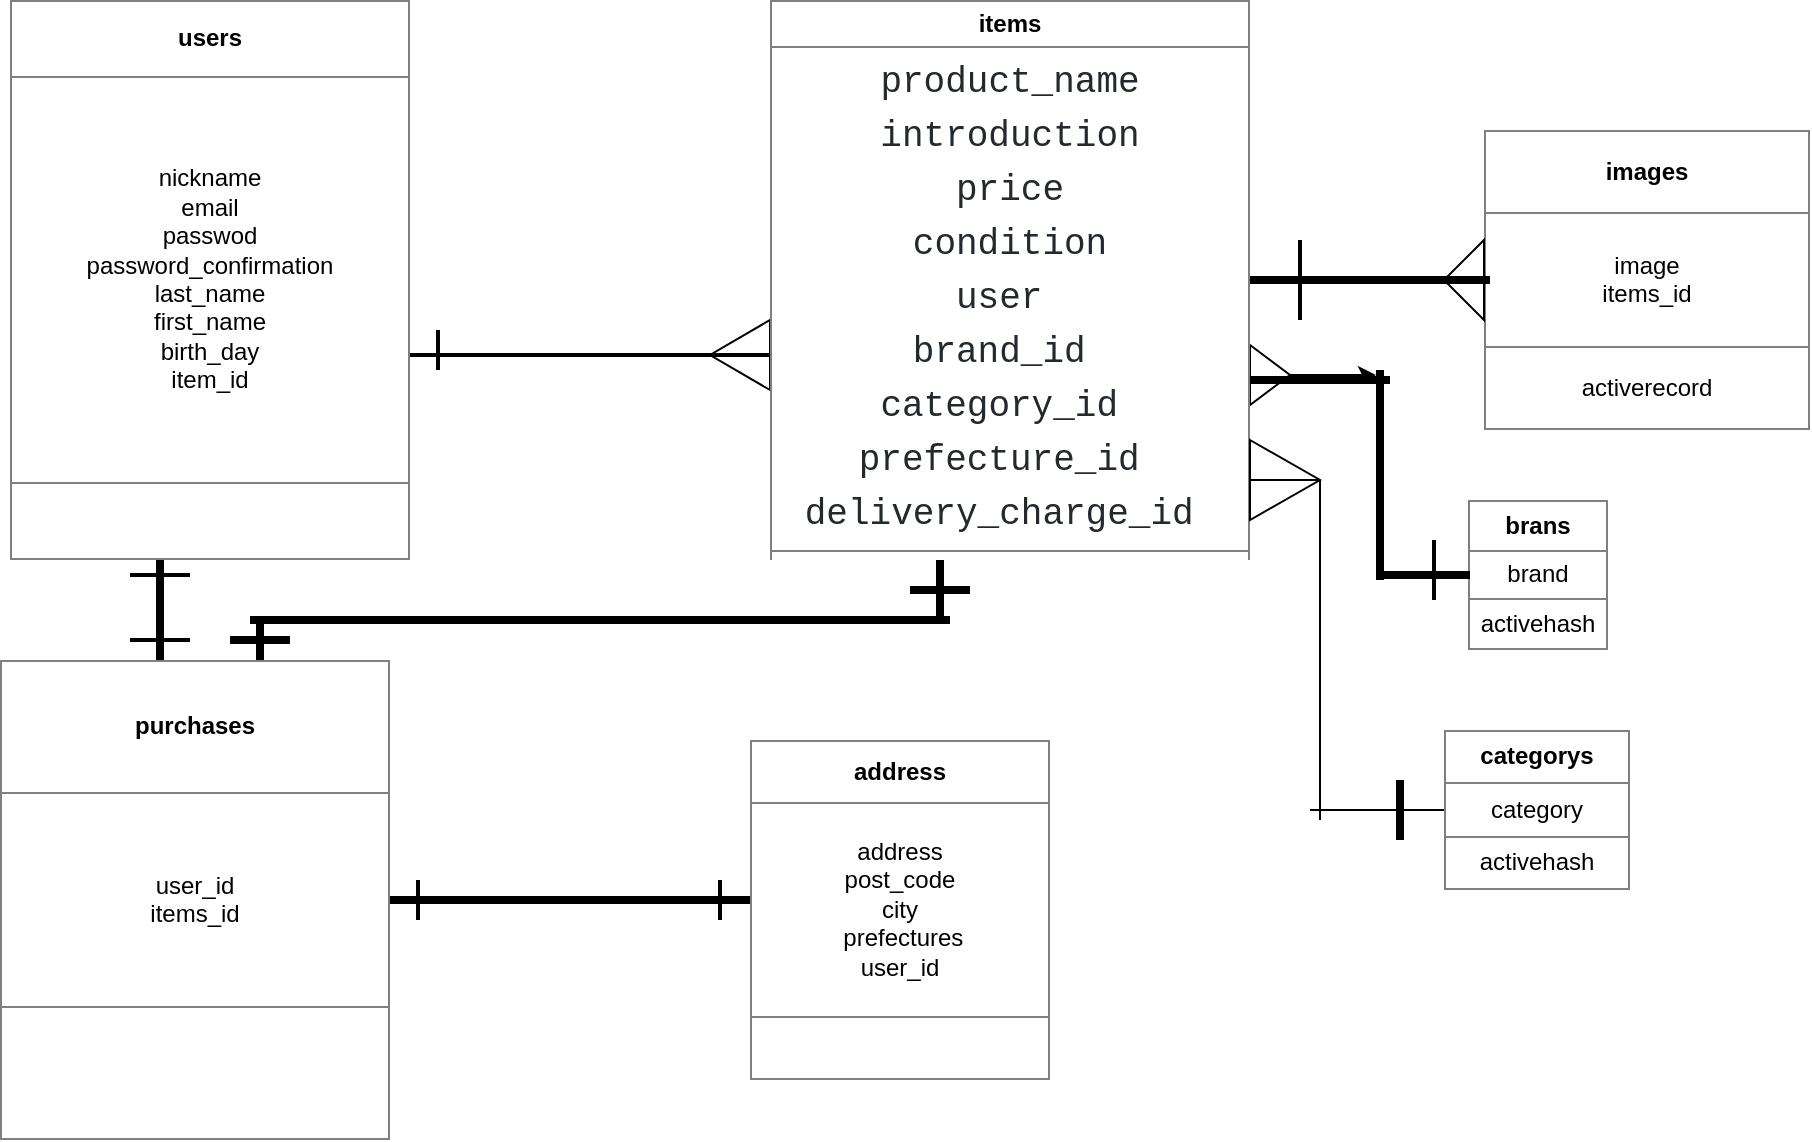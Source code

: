 <mxfile>
    <diagram id="PL8O_L0MXG5TQpFSDMSM" name="ページ1">
        <mxGraphModel dx="1018" dy="601" grid="1" gridSize="10" guides="1" tooltips="1" connect="1" arrows="1" fold="1" page="1" pageScale="1" pageWidth="827" pageHeight="1169" math="0" shadow="0">
            <root>
                <mxCell id="0"/>
                <mxCell id="1" parent="0"/>
                <mxCell id="80" value="" style="triangle;whiteSpace=wrap;html=1;" vertex="1" parent="1">
                    <mxGeometry x="710" y="352.5" width="20" height="30" as="geometry"/>
                </mxCell>
                <mxCell id="39" value="" style="triangle;whiteSpace=wrap;html=1;direction=west;" vertex="1" parent="1">
                    <mxGeometry x="440" y="340" width="30" height="35" as="geometry"/>
                </mxCell>
                <mxCell id="16" value="&lt;table border=&quot;1&quot; width=&quot;100%&quot; cellpadding=&quot;4&quot; style=&quot;width: 100% ; height: 100% ; border-collapse: collapse&quot;&gt;&lt;tbody&gt;&lt;tr&gt;&lt;th align=&quot;center&quot;&gt;users&lt;/th&gt;&lt;/tr&gt;&lt;tr&gt;&lt;td align=&quot;center&quot;&gt;nickname&lt;br&gt;email&lt;br&gt;passwod&lt;br&gt;password_confirmation&lt;br&gt;last_name&lt;br&gt;first_name&lt;br&gt;birth_day&lt;br&gt;item_id&lt;br&gt;&lt;/td&gt;&lt;/tr&gt;&lt;tr&gt;&lt;td align=&quot;center&quot;&gt;&lt;br&gt;&lt;/td&gt;&lt;/tr&gt;&lt;/tbody&gt;&lt;/table&gt;" style="text;html=1;strokeColor=none;fillColor=none;overflow=fill;" vertex="1" parent="1">
                    <mxGeometry x="90" y="180" width="200" height="280" as="geometry"/>
                </mxCell>
                <mxCell id="28" value="&lt;table border=&quot;1&quot; width=&quot;100%&quot; cellpadding=&quot;4&quot; style=&quot;width: 100% ; height: 100% ; border-collapse: collapse&quot;&gt;&lt;tbody&gt;&lt;tr&gt;&lt;th align=&quot;center&quot;&gt;address&lt;/th&gt;&lt;/tr&gt;&lt;tr&gt;&lt;td align=&quot;center&quot;&gt;address&lt;br&gt;post_code&lt;br&gt;city&lt;br&gt;&amp;nbsp;prefectures&lt;br&gt;user_id&lt;br&gt;&lt;/td&gt;&lt;/tr&gt;&lt;tr&gt;&lt;td align=&quot;center&quot;&gt;&lt;br&gt;&lt;/td&gt;&lt;/tr&gt;&lt;/tbody&gt;&lt;/table&gt;" style="text;html=1;strokeColor=none;fillColor=none;overflow=fill;" vertex="1" parent="1">
                    <mxGeometry x="460" y="550" width="150" height="170" as="geometry"/>
                </mxCell>
                <mxCell id="29" value="&lt;table border=&quot;1&quot; width=&quot;100%&quot; cellpadding=&quot;4&quot; style=&quot;width: 100% ; height: 100% ; border-collapse: collapse&quot;&gt;&lt;tbody&gt;&lt;tr&gt;&lt;th align=&quot;center&quot;&gt;categorys&lt;/th&gt;&lt;/tr&gt;&lt;tr&gt;&lt;td align=&quot;center&quot;&gt;category&lt;/td&gt;&lt;/tr&gt;&lt;tr&gt;&lt;td align=&quot;center&quot;&gt;activehash&lt;/td&gt;&lt;/tr&gt;&lt;/tbody&gt;&lt;/table&gt;" style="text;html=1;strokeColor=none;fillColor=none;overflow=fill;" vertex="1" parent="1">
                    <mxGeometry x="807" y="545" width="93" height="80" as="geometry"/>
                </mxCell>
                <mxCell id="30" value="" style="line;strokeWidth=2;html=1;" vertex="1" parent="1">
                    <mxGeometry x="290" y="352.5" width="180" height="10" as="geometry"/>
                </mxCell>
                <mxCell id="31" value="" style="line;strokeWidth=2;html=1;direction=north;" vertex="1" parent="1">
                    <mxGeometry x="299" y="345" width="10" height="20" as="geometry"/>
                </mxCell>
                <mxCell id="27" value="&lt;table border=&quot;1&quot; width=&quot;100%&quot; cellpadding=&quot;4&quot; style=&quot;width: 100% ; height: 100% ; border-collapse: collapse&quot;&gt;&lt;tbody&gt;&lt;tr&gt;&lt;th align=&quot;center&quot;&gt;items&lt;/th&gt;&lt;/tr&gt;&lt;tr&gt;&lt;td align=&quot;center&quot;&gt;&lt;div style=&quot;color: rgb(36 , 41 , 46) ; background-color: rgb(255 , 255 , 255) ; font-family: &amp;#34;ricty diminished&amp;#34; , &amp;#34;menlo&amp;#34; , &amp;#34;monaco&amp;#34; , &amp;#34;courier new&amp;#34; , monospace ; font-size: 18px ; line-height: 27px&quot;&gt;&lt;div&gt; product_name&lt;/div&gt;&lt;div&gt;&amp;nbsp;introduction&amp;nbsp;&lt;/div&gt;&lt;div&gt;&amp;nbsp;price&amp;nbsp;&lt;/div&gt;&lt;div&gt;condition&lt;/div&gt;&lt;div&gt;user&amp;nbsp;&lt;/div&gt;&lt;div&gt;brand_id&amp;nbsp;&lt;/div&gt;&lt;div&gt;category_id&amp;nbsp;&lt;/div&gt;&lt;div&gt;prefecture_id&amp;nbsp;&lt;/div&gt;&lt;div&gt;&lt;span style=&quot;text-align: left&quot;&gt;delivery_charge_id&amp;nbsp;&lt;/span&gt;&lt;/div&gt;&lt;/div&gt;&lt;/td&gt;&lt;/tr&gt;&lt;tr&gt;&lt;td align=&quot;center&quot;&gt;&lt;br&gt;&lt;/td&gt;&lt;/tr&gt;&lt;/tbody&gt;&lt;/table&gt;" style="text;html=1;strokeColor=none;fillColor=none;overflow=fill;" vertex="1" parent="1">
                    <mxGeometry x="470" y="180" width="240" height="280" as="geometry"/>
                </mxCell>
                <mxCell id="38" value="" style="triangle;whiteSpace=wrap;html=1;direction=east;" vertex="1" parent="1">
                    <mxGeometry x="710" y="400" width="35" height="40" as="geometry"/>
                </mxCell>
                <mxCell id="43" value="" style="endArrow=none;html=1;exitX=0;exitY=0.5;exitDx=0;exitDy=0;entryX=1;entryY=0.5;entryDx=0;entryDy=0;" edge="1" parent="1" source="38" target="38">
                    <mxGeometry width="50" height="50" relative="1" as="geometry">
                        <mxPoint x="390" y="540" as="sourcePoint"/>
                        <mxPoint x="440" y="490" as="targetPoint"/>
                    </mxGeometry>
                </mxCell>
                <mxCell id="59" value="&lt;table border=&quot;1&quot; width=&quot;100%&quot; cellpadding=&quot;4&quot; style=&quot;width: 100% ; height: 100% ; border-collapse: collapse&quot;&gt;&lt;tbody&gt;&lt;tr&gt;&lt;th align=&quot;center&quot;&gt;images&lt;/th&gt;&lt;/tr&gt;&lt;tr&gt;&lt;td align=&quot;center&quot;&gt;image&lt;br&gt;items_id&lt;br&gt;&lt;/td&gt;&lt;/tr&gt;&lt;tr&gt;&lt;td align=&quot;center&quot;&gt;activerecord&lt;/td&gt;&lt;/tr&gt;&lt;/tbody&gt;&lt;/table&gt;" style="text;html=1;strokeColor=none;fillColor=none;overflow=fill;" vertex="1" parent="1">
                    <mxGeometry x="827" y="245" width="163" height="150" as="geometry"/>
                </mxCell>
                <mxCell id="60" value="" style="triangle;whiteSpace=wrap;html=1;direction=west;" vertex="1" parent="1">
                    <mxGeometry x="807" y="300" width="20" height="40" as="geometry"/>
                </mxCell>
                <mxCell id="61" value="" style="line;strokeWidth=4;html=1;perimeter=backbonePerimeter;points=[];outlineConnect=0;" vertex="1" parent="1">
                    <mxGeometry x="710" y="315" width="120" height="10" as="geometry"/>
                </mxCell>
                <mxCell id="64" value="" style="line;strokeWidth=2;html=1;direction=south;" vertex="1" parent="1">
                    <mxGeometry x="730" y="300" width="10" height="40" as="geometry"/>
                </mxCell>
                <mxCell id="66" value="" style="endArrow=none;html=1;startArrow=none;" edge="1" parent="1">
                    <mxGeometry width="50" height="50" relative="1" as="geometry">
                        <mxPoint x="740" y="585" as="sourcePoint"/>
                        <mxPoint x="807" y="585" as="targetPoint"/>
                    </mxGeometry>
                </mxCell>
                <mxCell id="70" value="" style="endArrow=none;html=1;exitX=1;exitY=0.5;exitDx=0;exitDy=0;" edge="1" parent="1" source="38">
                    <mxGeometry width="50" height="50" relative="1" as="geometry">
                        <mxPoint x="745" y="420" as="sourcePoint"/>
                        <mxPoint x="745" y="590" as="targetPoint"/>
                    </mxGeometry>
                </mxCell>
                <mxCell id="71" value="" style="line;strokeWidth=4;direction=south;html=1;perimeter=backbonePerimeter;points=[];outlineConnect=0;" vertex="1" parent="1">
                    <mxGeometry x="780" y="570" width="10" height="30" as="geometry"/>
                </mxCell>
                <mxCell id="76" value="&lt;table border=&quot;1&quot; width=&quot;100%&quot; cellpadding=&quot;4&quot; style=&quot;width: 100% ; height: 100% ; border-collapse: collapse&quot;&gt;&lt;tbody&gt;&lt;tr&gt;&lt;th align=&quot;center&quot;&gt;brans&lt;/th&gt;&lt;/tr&gt;&lt;tr&gt;&lt;td align=&quot;center&quot;&gt;brand&lt;/td&gt;&lt;/tr&gt;&lt;tr&gt;&lt;td align=&quot;center&quot;&gt;activehash&lt;/td&gt;&lt;/tr&gt;&lt;/tbody&gt;&lt;/table&gt;" style="text;html=1;strokeColor=none;fillColor=none;overflow=fill;" vertex="1" parent="1">
                    <mxGeometry x="818.5" y="430" width="70" height="75" as="geometry"/>
                </mxCell>
                <mxCell id="77" value="" style="line;strokeWidth=4;html=1;perimeter=backbonePerimeter;points=[];outlineConnect=0;" vertex="1" parent="1">
                    <mxGeometry x="710" y="365" width="70" height="10" as="geometry"/>
                </mxCell>
                <mxCell id="78" value="" style="line;strokeWidth=4;direction=south;html=1;perimeter=backbonePerimeter;points=[];outlineConnect=0;" vertex="1" parent="1">
                    <mxGeometry x="770" y="365" width="10" height="105" as="geometry"/>
                </mxCell>
                <mxCell id="79" value="" style="line;strokeWidth=4;html=1;perimeter=backbonePerimeter;points=[];outlineConnect=0;" vertex="1" parent="1">
                    <mxGeometry x="773.5" y="462.5" width="46.5" height="10" as="geometry"/>
                </mxCell>
                <mxCell id="81" value="" style="edgeStyle=none;html=1;" edge="1" parent="1" source="80" target="78">
                    <mxGeometry relative="1" as="geometry"/>
                </mxCell>
                <mxCell id="82" value="" style="line;strokeWidth=2;html=1;direction=south;" vertex="1" parent="1">
                    <mxGeometry x="797" y="450" width="10" height="30" as="geometry"/>
                </mxCell>
                <mxCell id="85" value="" style="line;strokeWidth=4;direction=south;html=1;perimeter=backbonePerimeter;points=[];outlineConnect=0;" vertex="1" parent="1">
                    <mxGeometry x="160" y="460" width="10" height="50" as="geometry"/>
                </mxCell>
                <mxCell id="86" value="" style="line;strokeWidth=2;html=1;" vertex="1" parent="1">
                    <mxGeometry x="150" y="462.5" width="30" height="10" as="geometry"/>
                </mxCell>
                <mxCell id="87" value="" style="line;strokeWidth=2;html=1;" vertex="1" parent="1">
                    <mxGeometry x="150" y="495" width="30" height="10" as="geometry"/>
                </mxCell>
                <mxCell id="88" value="&lt;table border=&quot;1&quot; width=&quot;100%&quot; cellpadding=&quot;4&quot; style=&quot;width: 100% ; height: 100% ; border-collapse: collapse&quot;&gt;&lt;tbody&gt;&lt;tr&gt;&lt;th align=&quot;center&quot;&gt;purchases&lt;/th&gt;&lt;/tr&gt;&lt;tr&gt;&lt;td align=&quot;center&quot;&gt;user_id&lt;br&gt;items_id&lt;/td&gt;&lt;/tr&gt;&lt;tr&gt;&lt;td align=&quot;center&quot;&gt;&lt;br&gt;&lt;/td&gt;&lt;/tr&gt;&lt;/tbody&gt;&lt;/table&gt;" style="text;html=1;strokeColor=none;fillColor=none;overflow=fill;" vertex="1" parent="1">
                    <mxGeometry x="85" y="510" width="195" height="240" as="geometry"/>
                </mxCell>
                <mxCell id="89" value="" style="line;strokeWidth=4;html=1;perimeter=backbonePerimeter;points=[];outlineConnect=0;" vertex="1" parent="1">
                    <mxGeometry x="210" y="485" width="350" height="10" as="geometry"/>
                </mxCell>
                <mxCell id="90" value="" style="line;strokeWidth=4;html=1;perimeter=backbonePerimeter;points=[];outlineConnect=0;direction=south;" vertex="1" parent="1">
                    <mxGeometry x="550" y="460" width="10" height="30" as="geometry"/>
                </mxCell>
                <mxCell id="91" value="" style="line;strokeWidth=4;html=1;perimeter=backbonePerimeter;points=[];outlineConnect=0;direction=south;" vertex="1" parent="1">
                    <mxGeometry x="210" y="490" width="10" height="20" as="geometry"/>
                </mxCell>
                <mxCell id="92" value="" style="line;strokeWidth=4;direction=west;html=1;perimeter=backbonePerimeter;points=[];outlineConnect=0;" vertex="1" parent="1">
                    <mxGeometry x="540" y="470" width="30" height="10" as="geometry"/>
                </mxCell>
                <mxCell id="93" value="" style="line;strokeWidth=4;html=1;perimeter=backbonePerimeter;points=[];outlineConnect=0;" vertex="1" parent="1">
                    <mxGeometry x="200" y="495" width="30" height="10" as="geometry"/>
                </mxCell>
                <mxCell id="94" value="" style="line;strokeWidth=4;html=1;perimeter=backbonePerimeter;points=[];outlineConnect=0;" vertex="1" parent="1">
                    <mxGeometry x="280" y="625" width="180" height="10" as="geometry"/>
                </mxCell>
                <mxCell id="95" value="" style="line;strokeWidth=2;direction=south;html=1;" vertex="1" parent="1">
                    <mxGeometry x="289" y="620" width="10" height="20" as="geometry"/>
                </mxCell>
                <mxCell id="96" value="" style="line;strokeWidth=2;direction=south;html=1;" vertex="1" parent="1">
                    <mxGeometry x="440" y="620" width="10" height="20" as="geometry"/>
                </mxCell>
            </root>
        </mxGraphModel>
    </diagram>
</mxfile>